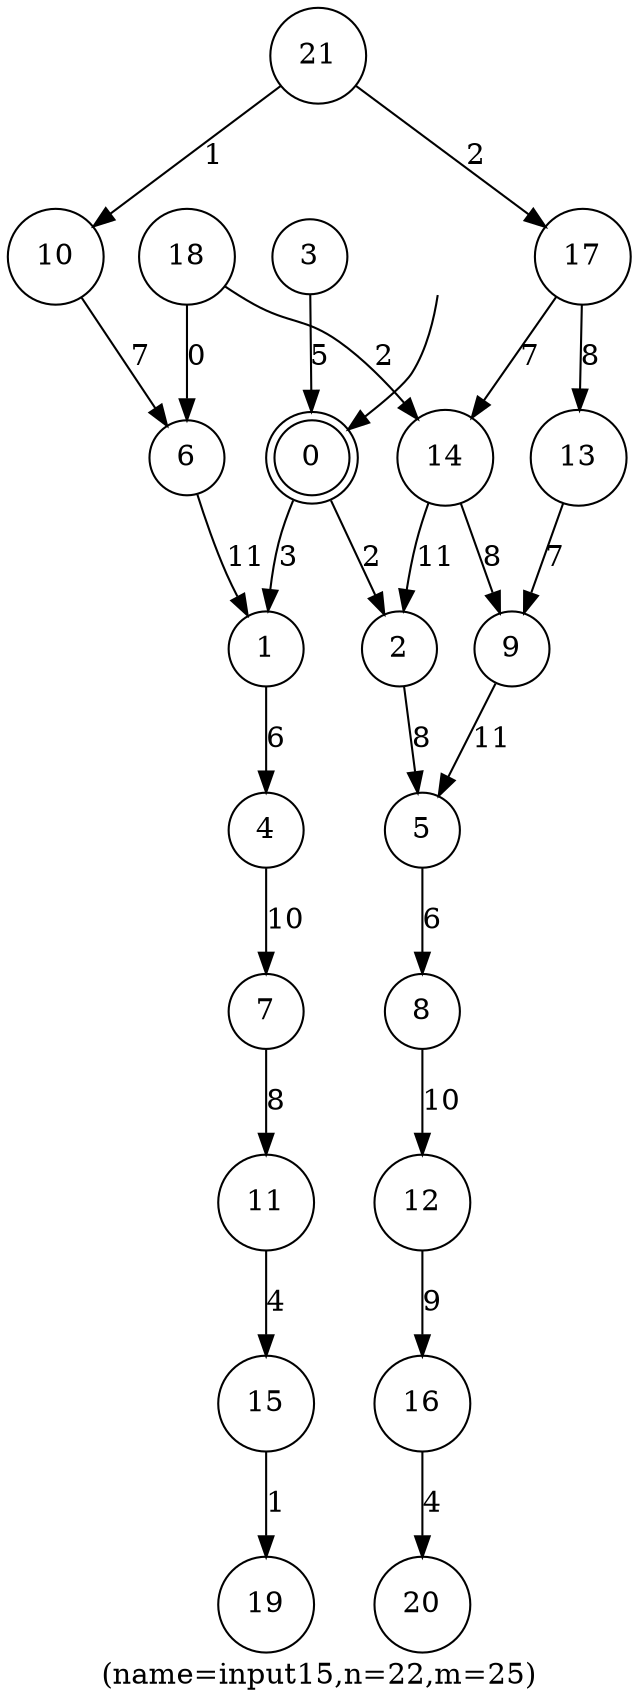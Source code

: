 digraph input15{
	label="(name=input15,n=22,m=25)";
	_nil [style = "invis"];
	node [shape = doublecircle]; 0;
	node [shape = circle];
	_nil -> 0;
	18->6[label="0"];
	15->19[label="1"];
	21->10[label="1"];
	0->2[label="2"];
	18->14[label="2"];
	21->17[label="2"];
	0->1[label="3"];
	11->15[label="4"];
	16->20[label="4"];
	3->0[label="5"];
	1->4[label="6"];
	5->8[label="6"];
	10->6[label="7"];
	13->9[label="7"];
	17->14[label="7"];
	2->5[label="8"];
	7->11[label="8"];
	14->9[label="8"];
	17->13[label="8"];
	12->16[label="9"];
	4->7[label="10"];
	8->12[label="10"];
	6->1[label="11"];
	14->2[label="11"];
	9->5[label="11"];
}
